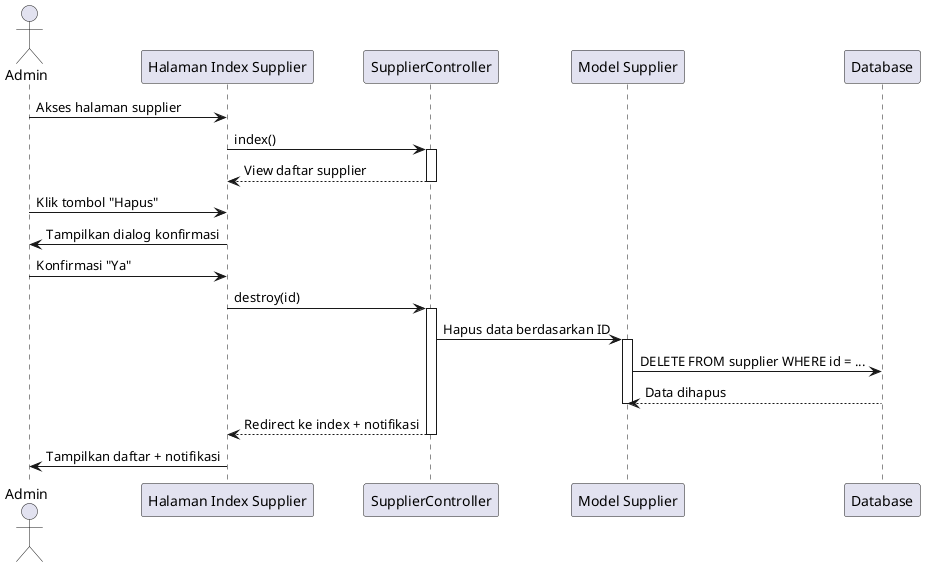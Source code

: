 @startuml
actor Admin

participant "Halaman Index Supplier" as SupplierIndex
participant "SupplierController" as SupplierController
participant "Model Supplier" as SupplierModel
participant "Database" as DB

Admin -> SupplierIndex: Akses halaman supplier
SupplierIndex -> SupplierController: index()
activate SupplierController
SupplierController --> SupplierIndex: View daftar supplier
deactivate SupplierController

Admin -> SupplierIndex: Klik tombol "Hapus"
SupplierIndex -> Admin: Tampilkan dialog konfirmasi
Admin -> SupplierIndex: Konfirmasi "Ya"

SupplierIndex -> SupplierController: destroy(id)
activate SupplierController

SupplierController -> SupplierModel: Hapus data berdasarkan ID
activate SupplierModel
SupplierModel -> DB: DELETE FROM supplier WHERE id = ...
DB --> SupplierModel: Data dihapus
deactivate SupplierModel

SupplierController --> SupplierIndex: Redirect ke index + notifikasi
deactivate SupplierController

SupplierIndex -> Admin: Tampilkan daftar + notifikasi

@enduml
